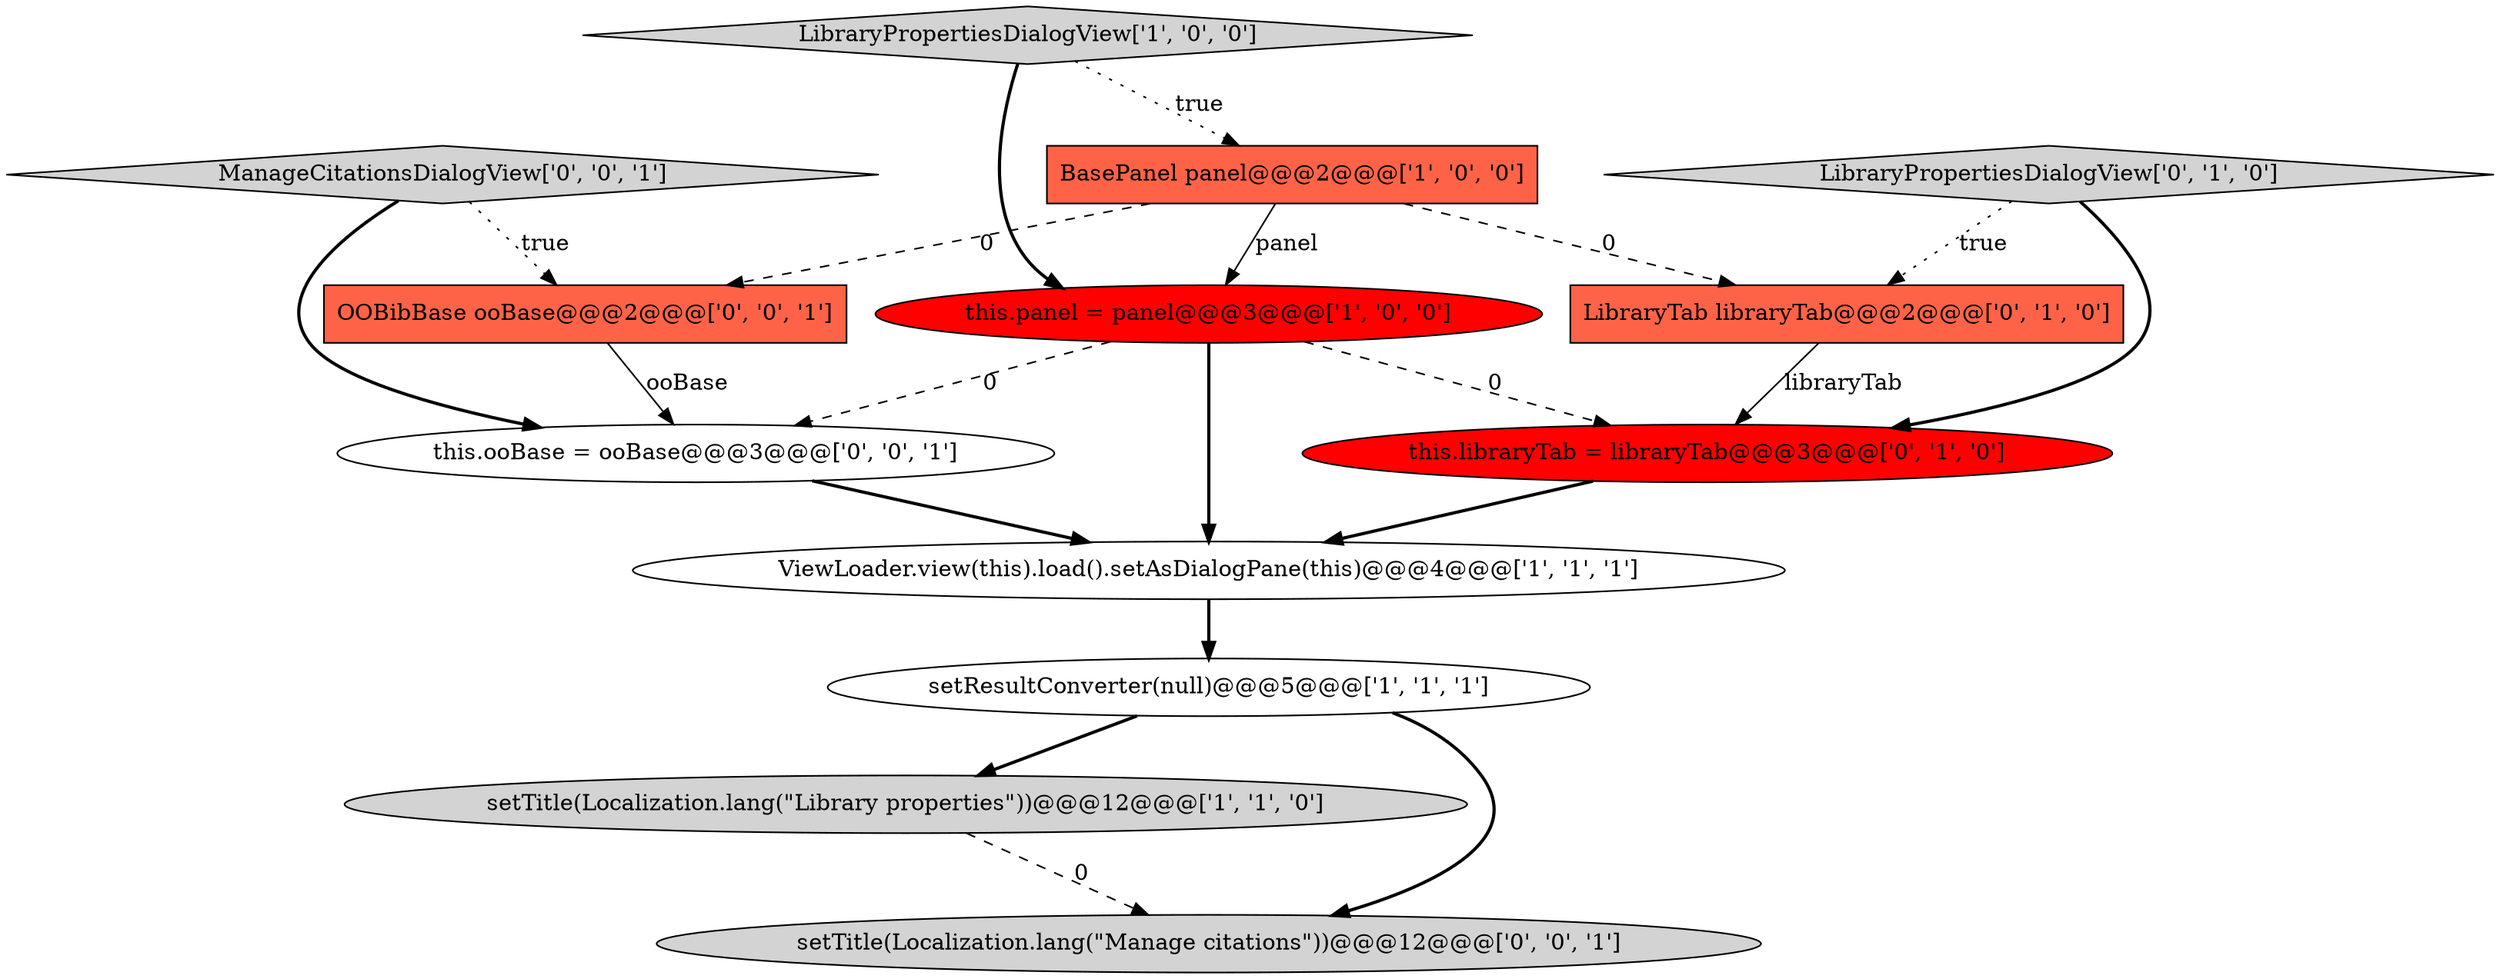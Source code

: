 digraph {
12 [style = filled, label = "OOBibBase ooBase@@@2@@@['0', '0', '1']", fillcolor = tomato, shape = box image = "AAA0AAABBB3BBB"];
7 [style = filled, label = "LibraryPropertiesDialogView['0', '1', '0']", fillcolor = lightgray, shape = diamond image = "AAA0AAABBB2BBB"];
0 [style = filled, label = "ViewLoader.view(this).load().setAsDialogPane(this)@@@4@@@['1', '1', '1']", fillcolor = white, shape = ellipse image = "AAA0AAABBB1BBB"];
9 [style = filled, label = "setTitle(Localization.lang(\"Manage citations\"))@@@12@@@['0', '0', '1']", fillcolor = lightgray, shape = ellipse image = "AAA0AAABBB3BBB"];
11 [style = filled, label = "this.ooBase = ooBase@@@3@@@['0', '0', '1']", fillcolor = white, shape = ellipse image = "AAA0AAABBB3BBB"];
3 [style = filled, label = "BasePanel panel@@@2@@@['1', '0', '0']", fillcolor = tomato, shape = box image = "AAA1AAABBB1BBB"];
5 [style = filled, label = "LibraryPropertiesDialogView['1', '0', '0']", fillcolor = lightgray, shape = diamond image = "AAA0AAABBB1BBB"];
4 [style = filled, label = "setTitle(Localization.lang(\"Library properties\"))@@@12@@@['1', '1', '0']", fillcolor = lightgray, shape = ellipse image = "AAA0AAABBB1BBB"];
10 [style = filled, label = "ManageCitationsDialogView['0', '0', '1']", fillcolor = lightgray, shape = diamond image = "AAA0AAABBB3BBB"];
1 [style = filled, label = "setResultConverter(null)@@@5@@@['1', '1', '1']", fillcolor = white, shape = ellipse image = "AAA0AAABBB1BBB"];
2 [style = filled, label = "this.panel = panel@@@3@@@['1', '0', '0']", fillcolor = red, shape = ellipse image = "AAA1AAABBB1BBB"];
8 [style = filled, label = "this.libraryTab = libraryTab@@@3@@@['0', '1', '0']", fillcolor = red, shape = ellipse image = "AAA1AAABBB2BBB"];
6 [style = filled, label = "LibraryTab libraryTab@@@2@@@['0', '1', '0']", fillcolor = tomato, shape = box image = "AAA1AAABBB2BBB"];
8->0 [style = bold, label=""];
2->11 [style = dashed, label="0"];
4->9 [style = dashed, label="0"];
7->6 [style = dotted, label="true"];
1->4 [style = bold, label=""];
5->2 [style = bold, label=""];
2->0 [style = bold, label=""];
11->0 [style = bold, label=""];
10->12 [style = dotted, label="true"];
3->6 [style = dashed, label="0"];
3->12 [style = dashed, label="0"];
5->3 [style = dotted, label="true"];
12->11 [style = solid, label="ooBase"];
7->8 [style = bold, label=""];
6->8 [style = solid, label="libraryTab"];
2->8 [style = dashed, label="0"];
0->1 [style = bold, label=""];
1->9 [style = bold, label=""];
3->2 [style = solid, label="panel"];
10->11 [style = bold, label=""];
}
